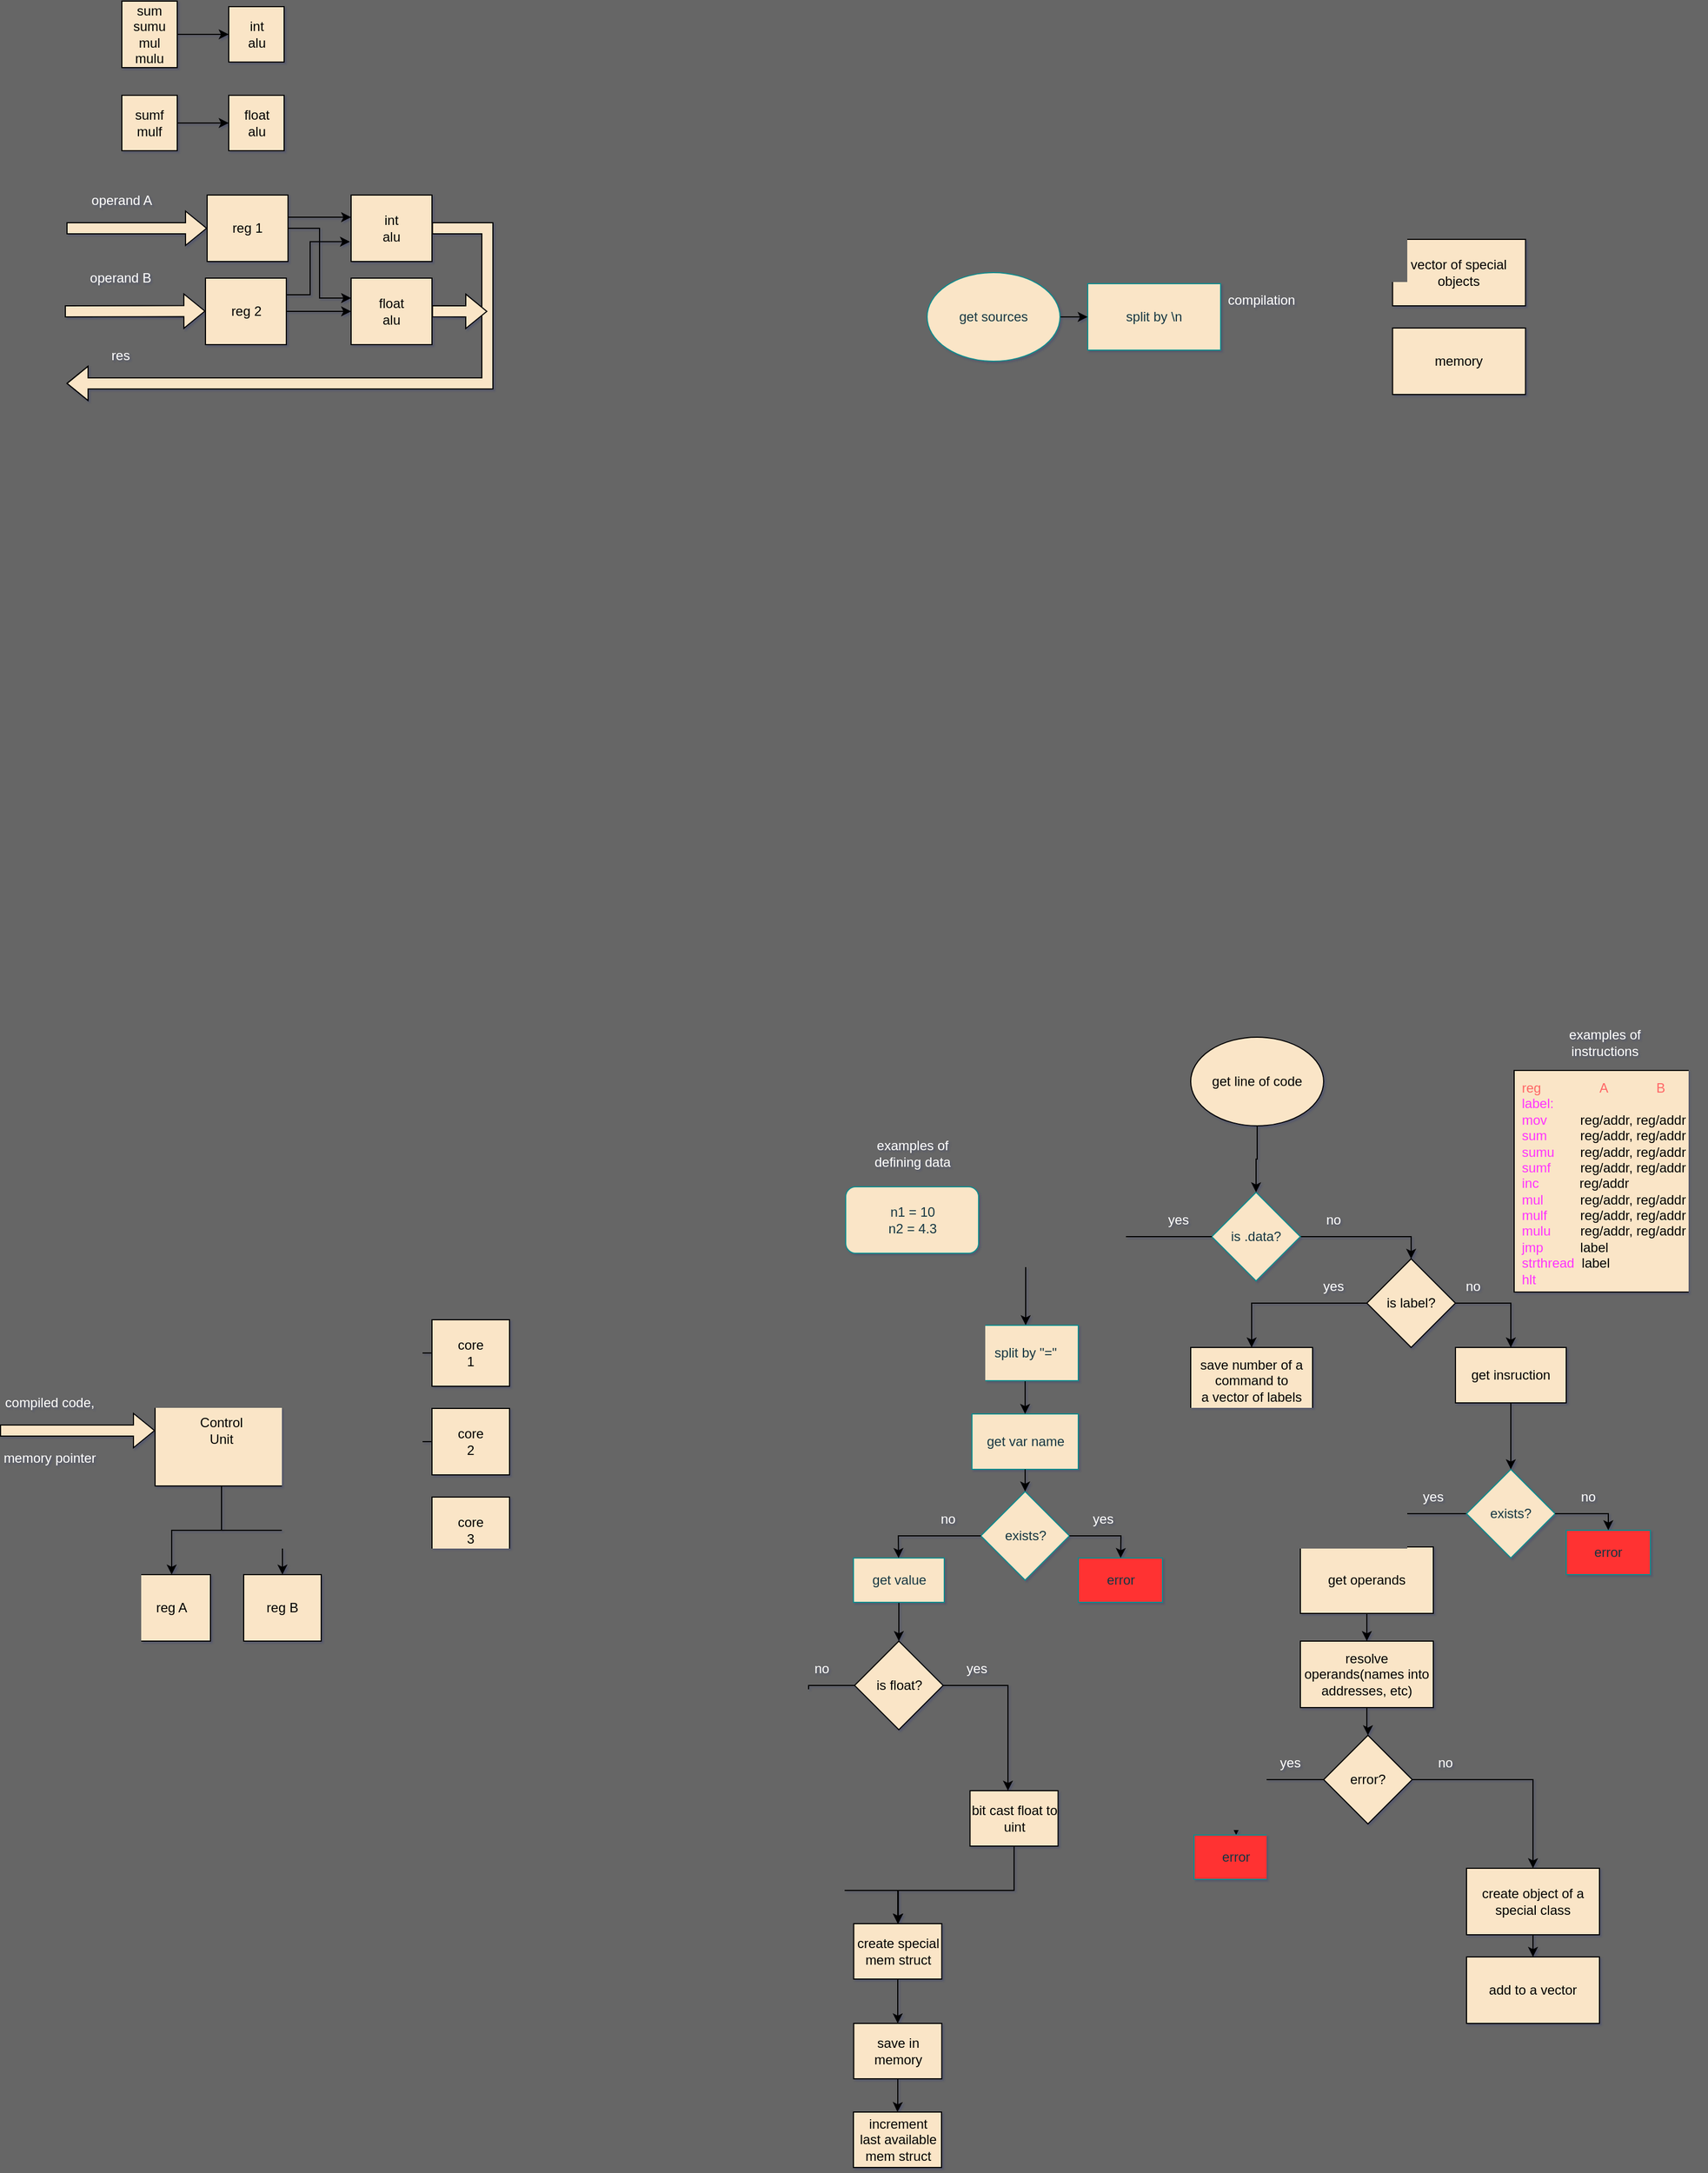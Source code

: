<mxfile version="22.1.0" type="device">
  <diagram id="C5RBs43oDa-KdzZeNtuy" name="Page-1">
    <mxGraphModel dx="2251" dy="1919" grid="1" gridSize="10" guides="1" tooltips="1" connect="1" arrows="1" fold="1" page="1" pageScale="1" pageWidth="827" pageHeight="1169" background="#666666" math="0" shadow="1">
      <root>
        <mxCell id="WIyWlLk6GJQsqaUBKTNV-0" />
        <mxCell id="WIyWlLk6GJQsqaUBKTNV-1" parent="WIyWlLk6GJQsqaUBKTNV-0" />
        <mxCell id="5I0XiOsJsHoUof4Kw1AL-3" value="split by \n" style="rounded=0;whiteSpace=wrap;html=1;strokeColor=#0F8B8D;fontColor=#143642;fillColor=#FAE5C7;" parent="WIyWlLk6GJQsqaUBKTNV-1" vertex="1">
          <mxGeometry x="262" y="-600" width="120" height="60" as="geometry" />
        </mxCell>
        <mxCell id="d4O5qVCz2boWeZcG7BZt-30" style="edgeStyle=orthogonalEdgeStyle;rounded=0;orthogonalLoop=1;jettySize=auto;html=1;" parent="WIyWlLk6GJQsqaUBKTNV-1" source="5I0XiOsJsHoUof4Kw1AL-8" target="5I0XiOsJsHoUof4Kw1AL-3" edge="1">
          <mxGeometry relative="1" as="geometry" />
        </mxCell>
        <mxCell id="5I0XiOsJsHoUof4Kw1AL-8" value="&lt;div&gt;get sources&lt;/div&gt;" style="ellipse;whiteSpace=wrap;html=1;strokeColor=#0F8B8D;fontColor=#143642;fillColor=#FAE5C7;" parent="WIyWlLk6GJQsqaUBKTNV-1" vertex="1">
          <mxGeometry x="117" y="-610" width="120" height="80" as="geometry" />
        </mxCell>
        <mxCell id="d4O5qVCz2boWeZcG7BZt-17" style="edgeStyle=orthogonalEdgeStyle;rounded=0;orthogonalLoop=1;jettySize=auto;html=1;" parent="WIyWlLk6GJQsqaUBKTNV-1" source="5I0XiOsJsHoUof4Kw1AL-9" target="d4O5qVCz2boWeZcG7BZt-16" edge="1">
          <mxGeometry relative="1" as="geometry">
            <Array as="points">
              <mxPoint x="554" y="260" />
            </Array>
          </mxGeometry>
        </mxCell>
        <mxCell id="5I0XiOsJsHoUof4Kw1AL-9" value="is .data?" style="rhombus;whiteSpace=wrap;html=1;strokeColor=#0F8B8D;fontColor=#143642;fillColor=#FAE5C7;" parent="WIyWlLk6GJQsqaUBKTNV-1" vertex="1">
          <mxGeometry x="374" y="220" width="80" height="80" as="geometry" />
        </mxCell>
        <mxCell id="d4O5qVCz2boWeZcG7BZt-52" style="edgeStyle=orthogonalEdgeStyle;rounded=0;orthogonalLoop=1;jettySize=auto;html=1;exitX=1;exitY=1;exitDx=0;exitDy=0;" parent="WIyWlLk6GJQsqaUBKTNV-1" source="5I0XiOsJsHoUof4Kw1AL-11" target="d4O5qVCz2boWeZcG7BZt-51" edge="1">
          <mxGeometry relative="1" as="geometry">
            <Array as="points">
              <mxPoint x="206" y="260" />
            </Array>
          </mxGeometry>
        </mxCell>
        <mxCell id="5I0XiOsJsHoUof4Kw1AL-11" value="&lt;div&gt;yes&lt;/div&gt;" style="text;html=1;align=center;verticalAlign=middle;whiteSpace=wrap;rounded=0;fillColor=none;fontColor=#FFFFFF;" parent="WIyWlLk6GJQsqaUBKTNV-1" vertex="1">
          <mxGeometry x="314" y="230" width="60" height="30" as="geometry" />
        </mxCell>
        <mxCell id="5I0XiOsJsHoUof4Kw1AL-12" value="no" style="text;html=1;strokeColor=none;fillColor=none;align=center;verticalAlign=middle;whiteSpace=wrap;rounded=0;fontColor=#FFFFFF;" parent="WIyWlLk6GJQsqaUBKTNV-1" vertex="1">
          <mxGeometry x="454" y="230" width="60" height="30" as="geometry" />
        </mxCell>
        <mxCell id="5I0XiOsJsHoUof4Kw1AL-13" value="&lt;div&gt;n1 = 10&lt;/div&gt;&lt;div&gt;n2 = 4.3&lt;br&gt;&lt;/div&gt;" style="rounded=1;whiteSpace=wrap;html=1;strokeColor=#0F8B8D;fontColor=#143642;fillColor=#FAE5C7;" parent="WIyWlLk6GJQsqaUBKTNV-1" vertex="1">
          <mxGeometry x="43.5" y="215" width="120" height="60" as="geometry" />
        </mxCell>
        <mxCell id="5I0XiOsJsHoUof4Kw1AL-14" value="get var name" style="rounded=0;whiteSpace=wrap;html=1;strokeColor=#0F8B8D;fontColor=#143642;fillColor=#FAE5C7;" parent="WIyWlLk6GJQsqaUBKTNV-1" vertex="1">
          <mxGeometry x="157.5" y="420" width="96" height="50" as="geometry" />
        </mxCell>
        <mxCell id="5I0XiOsJsHoUof4Kw1AL-16" value="exists?" style="rhombus;whiteSpace=wrap;html=1;strokeColor=#0F8B8D;fontColor=#143642;fillColor=#FAE5C7;" parent="WIyWlLk6GJQsqaUBKTNV-1" vertex="1">
          <mxGeometry x="165.5" y="490" width="80" height="80" as="geometry" />
        </mxCell>
        <mxCell id="5I0XiOsJsHoUof4Kw1AL-17" value="" style="endArrow=classic;html=1;rounded=0;strokeColor=#000000;fontColor=#143642;fillColor=#FAE5C7;exitX=0.5;exitY=1;exitDx=0;exitDy=0;" parent="WIyWlLk6GJQsqaUBKTNV-1" source="5I0XiOsJsHoUof4Kw1AL-14" target="5I0XiOsJsHoUof4Kw1AL-16" edge="1">
          <mxGeometry width="50" height="50" relative="1" as="geometry">
            <mxPoint x="346" y="500" as="sourcePoint" />
            <mxPoint x="396" y="450" as="targetPoint" />
          </mxGeometry>
        </mxCell>
        <mxCell id="5I0XiOsJsHoUof4Kw1AL-18" value="&lt;div&gt;yes&lt;/div&gt;" style="text;html=1;align=center;verticalAlign=middle;whiteSpace=wrap;rounded=0;fillColor=none;fontColor=#FFFFFF;" parent="WIyWlLk6GJQsqaUBKTNV-1" vertex="1">
          <mxGeometry x="245.5" y="500" width="60" height="30" as="geometry" />
        </mxCell>
        <mxCell id="5I0XiOsJsHoUof4Kw1AL-19" value="no" style="text;html=1;strokeColor=none;fillColor=none;align=center;verticalAlign=middle;whiteSpace=wrap;rounded=0;fontColor=#FFFFFF;" parent="WIyWlLk6GJQsqaUBKTNV-1" vertex="1">
          <mxGeometry x="105.5" y="500" width="60" height="30" as="geometry" />
        </mxCell>
        <mxCell id="5I0XiOsJsHoUof4Kw1AL-20" value="error" style="rounded=0;whiteSpace=wrap;html=1;strokeColor=#0F8B8D;fontColor=#143642;fillColor=#FF3333;" parent="WIyWlLk6GJQsqaUBKTNV-1" vertex="1">
          <mxGeometry x="253.5" y="550" width="76" height="40" as="geometry" />
        </mxCell>
        <mxCell id="5I0XiOsJsHoUof4Kw1AL-21" value="" style="endArrow=classic;html=1;rounded=0;strokeColor=#000000;fontColor=#143642;fillColor=#FAE5C7;" parent="WIyWlLk6GJQsqaUBKTNV-1" source="5I0XiOsJsHoUof4Kw1AL-16" target="5I0XiOsJsHoUof4Kw1AL-20" edge="1">
          <mxGeometry width="50" height="50" relative="1" as="geometry">
            <mxPoint x="386" y="530" as="sourcePoint" />
            <mxPoint x="436" y="480" as="targetPoint" />
            <Array as="points">
              <mxPoint x="292" y="530" />
            </Array>
          </mxGeometry>
        </mxCell>
        <mxCell id="d4O5qVCz2boWeZcG7BZt-38" style="edgeStyle=orthogonalEdgeStyle;rounded=0;orthogonalLoop=1;jettySize=auto;html=1;" parent="WIyWlLk6GJQsqaUBKTNV-1" source="5I0XiOsJsHoUof4Kw1AL-22" target="d4O5qVCz2boWeZcG7BZt-37" edge="1">
          <mxGeometry relative="1" as="geometry" />
        </mxCell>
        <mxCell id="5I0XiOsJsHoUof4Kw1AL-22" value="get value" style="rounded=0;whiteSpace=wrap;html=1;strokeColor=#0F8B8D;fontColor=#143642;fillColor=#FAE5C7;" parent="WIyWlLk6GJQsqaUBKTNV-1" vertex="1">
          <mxGeometry x="50.5" y="550" width="82" height="40" as="geometry" />
        </mxCell>
        <mxCell id="5I0XiOsJsHoUof4Kw1AL-23" value="" style="endArrow=classic;html=1;rounded=0;strokeColor=#000000;fontColor=#143642;fillColor=#FAE5C7;" parent="WIyWlLk6GJQsqaUBKTNV-1" source="5I0XiOsJsHoUof4Kw1AL-16" target="5I0XiOsJsHoUof4Kw1AL-22" edge="1">
          <mxGeometry width="50" height="50" relative="1" as="geometry">
            <mxPoint x="126" y="540" as="sourcePoint" />
            <mxPoint x="176" y="490" as="targetPoint" />
            <Array as="points">
              <mxPoint x="157" y="530" />
              <mxPoint x="91" y="530" />
            </Array>
          </mxGeometry>
        </mxCell>
        <mxCell id="d4O5qVCz2boWeZcG7BZt-56" style="edgeStyle=orthogonalEdgeStyle;rounded=0;orthogonalLoop=1;jettySize=auto;html=1;" parent="WIyWlLk6GJQsqaUBKTNV-1" source="d4O5qVCz2boWeZcG7BZt-2" target="d4O5qVCz2boWeZcG7BZt-54" edge="1">
          <mxGeometry relative="1" as="geometry" />
        </mxCell>
        <mxCell id="d4O5qVCz2boWeZcG7BZt-2" value="save in memory" style="rounded=0;whiteSpace=wrap;html=1;fillColor=#FAE5C7;" parent="WIyWlLk6GJQsqaUBKTNV-1" vertex="1">
          <mxGeometry x="50.75" y="970" width="79.5" height="50" as="geometry" />
        </mxCell>
        <mxCell id="d4O5qVCz2boWeZcG7BZt-4" value="get insruction" style="rounded=0;whiteSpace=wrap;html=1;fillColor=#FAE5C7;" parent="WIyWlLk6GJQsqaUBKTNV-1" vertex="1">
          <mxGeometry x="594" y="360" width="100" height="50" as="geometry" />
        </mxCell>
        <mxCell id="d4O5qVCz2boWeZcG7BZt-6" value="no" style="text;html=1;strokeColor=none;fillColor=none;align=center;verticalAlign=middle;whiteSpace=wrap;rounded=0;fontColor=#FFFFFF;" parent="WIyWlLk6GJQsqaUBKTNV-1" vertex="1">
          <mxGeometry x="684" y="480" width="60" height="30" as="geometry" />
        </mxCell>
        <mxCell id="d4O5qVCz2boWeZcG7BZt-25" style="edgeStyle=orthogonalEdgeStyle;rounded=0;orthogonalLoop=1;jettySize=auto;html=1;" parent="WIyWlLk6GJQsqaUBKTNV-1" source="d4O5qVCz2boWeZcG7BZt-7" target="d4O5qVCz2boWeZcG7BZt-23" edge="1">
          <mxGeometry relative="1" as="geometry">
            <Array as="points">
              <mxPoint x="520" y="510" />
            </Array>
          </mxGeometry>
        </mxCell>
        <mxCell id="d4O5qVCz2boWeZcG7BZt-7" value="exists?" style="rhombus;whiteSpace=wrap;html=1;strokeColor=#0F8B8D;fontColor=#143642;fillColor=#FAE5C7;" parent="WIyWlLk6GJQsqaUBKTNV-1" vertex="1">
          <mxGeometry x="604" y="470" width="80" height="80" as="geometry" />
        </mxCell>
        <mxCell id="d4O5qVCz2boWeZcG7BZt-8" value="&lt;div&gt;yes&lt;/div&gt;" style="text;html=1;align=center;verticalAlign=middle;whiteSpace=wrap;rounded=0;fillColor=none;fontColor=#FFFFFF;" parent="WIyWlLk6GJQsqaUBKTNV-1" vertex="1">
          <mxGeometry x="544" y="480" width="60" height="30" as="geometry" />
        </mxCell>
        <mxCell id="d4O5qVCz2boWeZcG7BZt-9" value="" style="endArrow=classic;html=1;rounded=0;" parent="WIyWlLk6GJQsqaUBKTNV-1" source="d4O5qVCz2boWeZcG7BZt-4" target="d4O5qVCz2boWeZcG7BZt-7" edge="1">
          <mxGeometry width="50" height="50" relative="1" as="geometry">
            <mxPoint x="554" y="430" as="sourcePoint" />
            <mxPoint x="604" y="380" as="targetPoint" />
          </mxGeometry>
        </mxCell>
        <mxCell id="d4O5qVCz2boWeZcG7BZt-11" value="error" style="rounded=0;whiteSpace=wrap;html=1;strokeColor=#0F8B8D;fontColor=#143642;fillColor=#FF3333;" parent="WIyWlLk6GJQsqaUBKTNV-1" vertex="1">
          <mxGeometry x="694" y="525" width="76" height="40" as="geometry" />
        </mxCell>
        <mxCell id="d4O5qVCz2boWeZcG7BZt-12" value="" style="endArrow=classic;html=1;rounded=0;" parent="WIyWlLk6GJQsqaUBKTNV-1" source="d4O5qVCz2boWeZcG7BZt-7" target="d4O5qVCz2boWeZcG7BZt-11" edge="1">
          <mxGeometry width="50" height="50" relative="1" as="geometry">
            <mxPoint x="604" y="490" as="sourcePoint" />
            <mxPoint x="654" y="440" as="targetPoint" />
            <Array as="points">
              <mxPoint x="732" y="510" />
            </Array>
          </mxGeometry>
        </mxCell>
        <mxCell id="d4O5qVCz2boWeZcG7BZt-13" value="&lt;div align=&quot;left&quot;&gt;&lt;font color=&quot;#ff6666&quot;&gt;reg&lt;/font&gt;&lt;font color=&quot;#33ffff&quot;&gt; &amp;nbsp;&amp;nbsp;&amp;nbsp;&amp;nbsp;&amp;nbsp;&amp;nbsp;&amp;nbsp;&amp;nbsp;&amp;nbsp;&amp;nbsp;&amp;nbsp;&amp;nbsp;&amp;nbsp;&amp;nbsp; &lt;/font&gt;&lt;font color=&quot;#ff6666&quot;&gt;A&amp;nbsp;&amp;nbsp;&amp;nbsp;&amp;nbsp;&amp;nbsp;&amp;nbsp;&amp;nbsp;&amp;nbsp;&amp;nbsp;&amp;nbsp;&amp;nbsp;&amp;nbsp; B&lt;br&gt;&lt;/font&gt;&lt;/div&gt;&lt;div align=&quot;left&quot;&gt;&lt;font color=&quot;#ff33ff&quot;&gt;label:&lt;/font&gt;&lt;br&gt;&lt;/div&gt;&lt;div align=&quot;left&quot;&gt;&lt;font color=&quot;#ff33ff&quot;&gt;mov&lt;/font&gt;&amp;nbsp;&amp;nbsp;&amp;nbsp;&amp;nbsp;&amp;nbsp;&amp;nbsp;&amp;nbsp;&amp;nbsp; reg/addr, reg/addr&lt;/div&gt;&lt;div align=&quot;left&quot;&gt;&lt;div&gt;&lt;font color=&quot;#ff33ff&quot;&gt;sum&lt;/font&gt;&amp;nbsp;&amp;nbsp;&amp;nbsp;&amp;nbsp;&amp;nbsp;&amp;nbsp;&amp;nbsp;&amp;nbsp; reg/addr, reg/addr&lt;/div&gt;&lt;/div&gt;&lt;div align=&quot;left&quot;&gt;&lt;div align=&quot;left&quot;&gt;&lt;div&gt;&lt;font color=&quot;#ff33ff&quot;&gt;sumu&lt;/font&gt; &amp;nbsp;&amp;nbsp;&amp;nbsp;&amp;nbsp;&amp;nbsp; reg/addr, reg/addr&lt;/div&gt;&lt;/div&gt;&lt;/div&gt;&lt;div align=&quot;left&quot;&gt;&lt;div&gt;&lt;div align=&quot;left&quot;&gt;&lt;div&gt;&lt;font color=&quot;#ff33ff&quot;&gt;sumf&lt;/font&gt;&amp;nbsp;&amp;nbsp;&amp;nbsp;&amp;nbsp;&amp;nbsp;&amp;nbsp;&amp;nbsp; reg/addr, reg/addr&lt;/div&gt;&lt;/div&gt;&lt;/div&gt;&lt;/div&gt;&lt;div align=&quot;left&quot;&gt;&lt;font color=&quot;#ff33ff&quot;&gt;inc&lt;/font&gt;&amp;nbsp;&amp;nbsp;&amp;nbsp;&amp;nbsp;&amp;nbsp;&amp;nbsp;&amp;nbsp;&amp;nbsp;&amp;nbsp;&amp;nbsp; reg/addr&lt;/div&gt;&lt;div align=&quot;left&quot;&gt;&lt;font color=&quot;#ff33ff&quot;&gt;mul&lt;/font&gt;&amp;nbsp;&amp;nbsp;&amp;nbsp;&amp;nbsp;&amp;nbsp;&amp;nbsp;&amp;nbsp;&amp;nbsp;&amp;nbsp; reg/addr, reg/addr&lt;/div&gt;&lt;div align=&quot;left&quot;&gt;&lt;font color=&quot;#ff33ff&quot;&gt;mulf&lt;/font&gt;&amp;nbsp;&amp;nbsp;&amp;nbsp;&amp;nbsp;&amp;nbsp;&amp;nbsp;&amp;nbsp;&amp;nbsp; reg/addr, reg/addr&lt;/div&gt;&lt;div align=&quot;left&quot;&gt;&lt;font color=&quot;#ff33ff&quot;&gt;mulu&lt;/font&gt;&amp;nbsp;&amp;nbsp;&amp;nbsp;&amp;nbsp;&amp;nbsp;&amp;nbsp;&amp;nbsp; reg/addr, reg/addr&lt;/div&gt;&lt;div align=&quot;left&quot;&gt;&lt;font color=&quot;#ff33ff&quot;&gt;jmp&lt;/font&gt;&amp;nbsp;&amp;nbsp;&amp;nbsp;&amp;nbsp;&amp;nbsp;&amp;nbsp;&amp;nbsp;&amp;nbsp;&amp;nbsp; label&lt;/div&gt;&lt;div align=&quot;left&quot;&gt;&lt;font color=&quot;#ff33ff&quot;&gt;strthread&lt;/font&gt;&amp;nbsp; label&lt;br&gt;&lt;/div&gt;&lt;div align=&quot;left&quot;&gt;&lt;font color=&quot;#ff33ff&quot;&gt;hlt&lt;/font&gt;&lt;br&gt;&lt;/div&gt;" style="rounded=0;whiteSpace=wrap;html=1;fillColor=#FAE5C7;spacingTop=4;spacing=7;align=left;" parent="WIyWlLk6GJQsqaUBKTNV-1" vertex="1">
          <mxGeometry x="647" y="110" width="170" height="200" as="geometry" />
        </mxCell>
        <mxCell id="d4O5qVCz2boWeZcG7BZt-21" style="edgeStyle=orthogonalEdgeStyle;rounded=0;orthogonalLoop=1;jettySize=auto;html=1;" parent="WIyWlLk6GJQsqaUBKTNV-1" source="d4O5qVCz2boWeZcG7BZt-16" target="d4O5qVCz2boWeZcG7BZt-20" edge="1">
          <mxGeometry relative="1" as="geometry">
            <Array as="points">
              <mxPoint x="410" y="320" />
            </Array>
          </mxGeometry>
        </mxCell>
        <mxCell id="d4O5qVCz2boWeZcG7BZt-22" style="edgeStyle=orthogonalEdgeStyle;rounded=0;orthogonalLoop=1;jettySize=auto;html=1;" parent="WIyWlLk6GJQsqaUBKTNV-1" source="d4O5qVCz2boWeZcG7BZt-16" target="d4O5qVCz2boWeZcG7BZt-4" edge="1">
          <mxGeometry relative="1" as="geometry">
            <Array as="points">
              <mxPoint x="644" y="320" />
            </Array>
          </mxGeometry>
        </mxCell>
        <mxCell id="d4O5qVCz2boWeZcG7BZt-16" value="is label?" style="rhombus;whiteSpace=wrap;html=1;fillColor=#FAE5C7;" parent="WIyWlLk6GJQsqaUBKTNV-1" vertex="1">
          <mxGeometry x="514" y="280" width="80" height="80" as="geometry" />
        </mxCell>
        <mxCell id="d4O5qVCz2boWeZcG7BZt-18" value="&lt;div&gt;yes&lt;/div&gt;" style="text;html=1;align=center;verticalAlign=middle;whiteSpace=wrap;rounded=0;fillColor=none;fontColor=#FFFFFF;" parent="WIyWlLk6GJQsqaUBKTNV-1" vertex="1">
          <mxGeometry x="454" y="290" width="60" height="30" as="geometry" />
        </mxCell>
        <mxCell id="d4O5qVCz2boWeZcG7BZt-19" value="no" style="text;html=1;strokeColor=none;fillColor=none;align=center;verticalAlign=middle;whiteSpace=wrap;rounded=0;fontColor=#FFFFFF;" parent="WIyWlLk6GJQsqaUBKTNV-1" vertex="1">
          <mxGeometry x="580" y="290" width="60" height="30" as="geometry" />
        </mxCell>
        <mxCell id="d4O5qVCz2boWeZcG7BZt-20" value="&lt;div&gt;save number of a command to&lt;/div&gt;&lt;div&gt;a vector of labels&lt;br&gt;&lt;/div&gt;" style="rounded=0;whiteSpace=wrap;html=1;fillColor=#FAE5C7;" parent="WIyWlLk6GJQsqaUBKTNV-1" vertex="1">
          <mxGeometry x="355" y="360" width="110" height="60" as="geometry" />
        </mxCell>
        <mxCell id="d4O5qVCz2boWeZcG7BZt-70" style="edgeStyle=orthogonalEdgeStyle;rounded=0;orthogonalLoop=1;jettySize=auto;html=1;" parent="WIyWlLk6GJQsqaUBKTNV-1" source="d4O5qVCz2boWeZcG7BZt-23" target="d4O5qVCz2boWeZcG7BZt-69" edge="1">
          <mxGeometry relative="1" as="geometry" />
        </mxCell>
        <mxCell id="d4O5qVCz2boWeZcG7BZt-23" value="get operands" style="rounded=0;whiteSpace=wrap;html=1;fillColor=#FAE5C7;" parent="WIyWlLk6GJQsqaUBKTNV-1" vertex="1">
          <mxGeometry x="454" y="540" width="120" height="60" as="geometry" />
        </mxCell>
        <mxCell id="d4O5qVCz2boWeZcG7BZt-29" style="edgeStyle=orthogonalEdgeStyle;rounded=0;orthogonalLoop=1;jettySize=auto;html=1;" parent="WIyWlLk6GJQsqaUBKTNV-1" source="d4O5qVCz2boWeZcG7BZt-26" target="d4O5qVCz2boWeZcG7BZt-28" edge="1">
          <mxGeometry relative="1" as="geometry" />
        </mxCell>
        <mxCell id="d4O5qVCz2boWeZcG7BZt-26" value="create object of a special class" style="rounded=0;whiteSpace=wrap;html=1;fillColor=#FAE5C7;" parent="WIyWlLk6GJQsqaUBKTNV-1" vertex="1">
          <mxGeometry x="604" y="830" width="120" height="60" as="geometry" />
        </mxCell>
        <mxCell id="d4O5qVCz2boWeZcG7BZt-28" value="add to a vector" style="rounded=0;whiteSpace=wrap;html=1;fillColor=#FAE5C7;" parent="WIyWlLk6GJQsqaUBKTNV-1" vertex="1">
          <mxGeometry x="604" y="910" width="120" height="60" as="geometry" />
        </mxCell>
        <mxCell id="d4O5qVCz2boWeZcG7BZt-32" style="edgeStyle=orthogonalEdgeStyle;rounded=0;orthogonalLoop=1;jettySize=auto;html=1;" parent="WIyWlLk6GJQsqaUBKTNV-1" source="d4O5qVCz2boWeZcG7BZt-31" target="5I0XiOsJsHoUof4Kw1AL-9" edge="1">
          <mxGeometry relative="1" as="geometry" />
        </mxCell>
        <mxCell id="d4O5qVCz2boWeZcG7BZt-31" value="get line of code" style="ellipse;whiteSpace=wrap;html=1;fillColor=#FAE5C7;" parent="WIyWlLk6GJQsqaUBKTNV-1" vertex="1">
          <mxGeometry x="355" y="80" width="120" height="80" as="geometry" />
        </mxCell>
        <mxCell id="d4O5qVCz2boWeZcG7BZt-36" style="edgeStyle=orthogonalEdgeStyle;rounded=0;orthogonalLoop=1;jettySize=auto;html=1;" parent="WIyWlLk6GJQsqaUBKTNV-1" source="d4O5qVCz2boWeZcG7BZt-34" target="d4O5qVCz2boWeZcG7BZt-2" edge="1">
          <mxGeometry relative="1" as="geometry" />
        </mxCell>
        <mxCell id="d4O5qVCz2boWeZcG7BZt-34" value="&lt;div&gt;create special&lt;/div&gt;&lt;div&gt;mem struct&lt;br&gt;&lt;/div&gt;" style="rounded=0;whiteSpace=wrap;html=1;fillColor=#FAE5C7;" parent="WIyWlLk6GJQsqaUBKTNV-1" vertex="1">
          <mxGeometry x="50.75" y="880" width="79.5" height="50" as="geometry" />
        </mxCell>
        <mxCell id="d4O5qVCz2boWeZcG7BZt-41" style="edgeStyle=orthogonalEdgeStyle;rounded=0;orthogonalLoop=1;jettySize=auto;html=1;" parent="WIyWlLk6GJQsqaUBKTNV-1" source="d4O5qVCz2boWeZcG7BZt-37" target="d4O5qVCz2boWeZcG7BZt-66" edge="1">
          <mxGeometry relative="1" as="geometry">
            <mxPoint x="240" y="800" as="targetPoint" />
            <Array as="points">
              <mxPoint x="190" y="665" />
            </Array>
          </mxGeometry>
        </mxCell>
        <mxCell id="d4O5qVCz2boWeZcG7BZt-43" style="edgeStyle=orthogonalEdgeStyle;rounded=0;orthogonalLoop=1;jettySize=auto;html=1;entryX=0.5;entryY=0;entryDx=0;entryDy=0;" parent="WIyWlLk6GJQsqaUBKTNV-1" source="d4O5qVCz2boWeZcG7BZt-37" target="d4O5qVCz2boWeZcG7BZt-34" edge="1">
          <mxGeometry relative="1" as="geometry">
            <Array as="points">
              <mxPoint x="10" y="665" />
              <mxPoint x="10" y="850" />
              <mxPoint x="91" y="850" />
            </Array>
            <mxPoint x="-33.966" y="721.034" as="targetPoint" />
          </mxGeometry>
        </mxCell>
        <mxCell id="d4O5qVCz2boWeZcG7BZt-37" value="is float?" style="rhombus;whiteSpace=wrap;html=1;fillColor=#FAE5C7;" parent="WIyWlLk6GJQsqaUBKTNV-1" vertex="1">
          <mxGeometry x="51.5" y="625" width="80" height="80" as="geometry" />
        </mxCell>
        <mxCell id="d4O5qVCz2boWeZcG7BZt-39" value="no" style="text;html=1;strokeColor=none;fillColor=none;align=center;verticalAlign=middle;whiteSpace=wrap;rounded=0;fontColor=#FFFFFF;" parent="WIyWlLk6GJQsqaUBKTNV-1" vertex="1">
          <mxGeometry x="-8.5" y="635" width="60" height="30" as="geometry" />
        </mxCell>
        <mxCell id="d4O5qVCz2boWeZcG7BZt-40" value="&lt;div&gt;yes&lt;/div&gt;" style="text;html=1;align=center;verticalAlign=middle;whiteSpace=wrap;rounded=0;fillColor=none;fontColor=#FFFFFF;" parent="WIyWlLk6GJQsqaUBKTNV-1" vertex="1">
          <mxGeometry x="131.5" y="635" width="60" height="30" as="geometry" />
        </mxCell>
        <mxCell id="d4O5qVCz2boWeZcG7BZt-53" style="edgeStyle=orthogonalEdgeStyle;rounded=0;orthogonalLoop=1;jettySize=auto;html=1;" parent="WIyWlLk6GJQsqaUBKTNV-1" source="d4O5qVCz2boWeZcG7BZt-51" target="5I0XiOsJsHoUof4Kw1AL-14" edge="1">
          <mxGeometry relative="1" as="geometry" />
        </mxCell>
        <mxCell id="d4O5qVCz2boWeZcG7BZt-51" value="split by &quot;=&quot;" style="rounded=0;whiteSpace=wrap;html=1;strokeColor=#0F8B8D;fontColor=#143642;fillColor=#FAE5C7;" parent="WIyWlLk6GJQsqaUBKTNV-1" vertex="1">
          <mxGeometry x="157.5" y="340" width="96" height="50" as="geometry" />
        </mxCell>
        <mxCell id="d4O5qVCz2boWeZcG7BZt-54" value="&lt;div&gt;increment&lt;/div&gt;&lt;div&gt;last available&lt;/div&gt;&lt;div&gt;mem struct&lt;br&gt;&lt;/div&gt;" style="rounded=0;whiteSpace=wrap;html=1;fillColor=#FAE5C7;direction=west;" parent="WIyWlLk6GJQsqaUBKTNV-1" vertex="1">
          <mxGeometry x="50.5" y="1050" width="79.5" height="50" as="geometry" />
        </mxCell>
        <mxCell id="d4O5qVCz2boWeZcG7BZt-58" value="vector of special objects" style="rounded=0;whiteSpace=wrap;html=1;fillColor=#FAE5C7;" parent="WIyWlLk6GJQsqaUBKTNV-1" vertex="1">
          <mxGeometry x="537.25" y="-640" width="120" height="60" as="geometry" />
        </mxCell>
        <mxCell id="d4O5qVCz2boWeZcG7BZt-60" value="compilation" style="text;html=1;strokeColor=none;fillColor=none;align=center;verticalAlign=middle;whiteSpace=wrap;rounded=0;fontColor=#FFFFFF;" parent="WIyWlLk6GJQsqaUBKTNV-1" vertex="1">
          <mxGeometry x="388.75" y="-600" width="60" height="30" as="geometry" />
        </mxCell>
        <mxCell id="d4O5qVCz2boWeZcG7BZt-61" value="memory" style="rounded=0;whiteSpace=wrap;html=1;fillColor=#FAE5C7;" parent="WIyWlLk6GJQsqaUBKTNV-1" vertex="1">
          <mxGeometry x="537.25" y="-560" width="120" height="60" as="geometry" />
        </mxCell>
        <mxCell id="d4O5qVCz2boWeZcG7BZt-68" style="edgeStyle=orthogonalEdgeStyle;rounded=0;orthogonalLoop=1;jettySize=auto;html=1;" parent="WIyWlLk6GJQsqaUBKTNV-1" source="d4O5qVCz2boWeZcG7BZt-66" target="d4O5qVCz2boWeZcG7BZt-34" edge="1">
          <mxGeometry relative="1" as="geometry">
            <Array as="points">
              <mxPoint x="196" y="850" />
              <mxPoint x="91" y="850" />
            </Array>
          </mxGeometry>
        </mxCell>
        <mxCell id="d4O5qVCz2boWeZcG7BZt-66" value="bit cast float to uint" style="rounded=0;whiteSpace=wrap;html=1;fillColor=#FAE5C7;" parent="WIyWlLk6GJQsqaUBKTNV-1" vertex="1">
          <mxGeometry x="155.75" y="760" width="79.5" height="50" as="geometry" />
        </mxCell>
        <mxCell id="d4O5qVCz2boWeZcG7BZt-72" style="edgeStyle=orthogonalEdgeStyle;rounded=0;orthogonalLoop=1;jettySize=auto;html=1;" parent="WIyWlLk6GJQsqaUBKTNV-1" source="d4O5qVCz2boWeZcG7BZt-69" target="d4O5qVCz2boWeZcG7BZt-71" edge="1">
          <mxGeometry relative="1" as="geometry" />
        </mxCell>
        <mxCell id="d4O5qVCz2boWeZcG7BZt-69" value="&lt;div&gt;resolve operands(names into addresses, etc)&lt;/div&gt;" style="rounded=0;whiteSpace=wrap;html=1;fillColor=#FAE5C7;" parent="WIyWlLk6GJQsqaUBKTNV-1" vertex="1">
          <mxGeometry x="454" y="625" width="120" height="60" as="geometry" />
        </mxCell>
        <mxCell id="d4O5qVCz2boWeZcG7BZt-73" style="edgeStyle=orthogonalEdgeStyle;rounded=0;orthogonalLoop=1;jettySize=auto;html=1;" parent="WIyWlLk6GJQsqaUBKTNV-1" source="d4O5qVCz2boWeZcG7BZt-71" target="d4O5qVCz2boWeZcG7BZt-26" edge="1">
          <mxGeometry relative="1" as="geometry" />
        </mxCell>
        <mxCell id="d4O5qVCz2boWeZcG7BZt-75" style="edgeStyle=orthogonalEdgeStyle;rounded=0;orthogonalLoop=1;jettySize=auto;html=1;" parent="WIyWlLk6GJQsqaUBKTNV-1" source="d4O5qVCz2boWeZcG7BZt-71" target="d4O5qVCz2boWeZcG7BZt-74" edge="1">
          <mxGeometry relative="1" as="geometry" />
        </mxCell>
        <mxCell id="d4O5qVCz2boWeZcG7BZt-71" value="error?" style="rhombus;whiteSpace=wrap;html=1;fillColor=#FAE5C7;" parent="WIyWlLk6GJQsqaUBKTNV-1" vertex="1">
          <mxGeometry x="475" y="710" width="80" height="80" as="geometry" />
        </mxCell>
        <mxCell id="d4O5qVCz2boWeZcG7BZt-74" value="error" style="rounded=0;whiteSpace=wrap;html=1;strokeColor=#0F8B8D;fontColor=#143642;fillColor=#FF3333;" parent="WIyWlLk6GJQsqaUBKTNV-1" vertex="1">
          <mxGeometry x="358" y="800" width="76" height="40" as="geometry" />
        </mxCell>
        <mxCell id="d4O5qVCz2boWeZcG7BZt-76" value="&lt;div&gt;yes&lt;/div&gt;" style="text;html=1;align=center;verticalAlign=middle;whiteSpace=wrap;rounded=0;fillColor=none;fontColor=#FFFFFF;" parent="WIyWlLk6GJQsqaUBKTNV-1" vertex="1">
          <mxGeometry x="415" y="720" width="60" height="30" as="geometry" />
        </mxCell>
        <mxCell id="d4O5qVCz2boWeZcG7BZt-77" value="no" style="text;html=1;strokeColor=none;fillColor=none;align=center;verticalAlign=middle;whiteSpace=wrap;rounded=0;fontColor=#FFFFFF;" parent="WIyWlLk6GJQsqaUBKTNV-1" vertex="1">
          <mxGeometry x="555" y="720" width="60" height="30" as="geometry" />
        </mxCell>
        <mxCell id="d4O5qVCz2boWeZcG7BZt-81" style="edgeStyle=orthogonalEdgeStyle;rounded=0;orthogonalLoop=1;jettySize=auto;html=1;" parent="WIyWlLk6GJQsqaUBKTNV-1" source="d4O5qVCz2boWeZcG7BZt-78" target="d4O5qVCz2boWeZcG7BZt-79" edge="1">
          <mxGeometry relative="1" as="geometry" />
        </mxCell>
        <mxCell id="d4O5qVCz2boWeZcG7BZt-82" style="edgeStyle=orthogonalEdgeStyle;rounded=0;orthogonalLoop=1;jettySize=auto;html=1;" parent="WIyWlLk6GJQsqaUBKTNV-1" source="d4O5qVCz2boWeZcG7BZt-78" target="d4O5qVCz2boWeZcG7BZt-80" edge="1">
          <mxGeometry relative="1" as="geometry" />
        </mxCell>
        <mxCell id="d4O5qVCz2boWeZcG7BZt-91" style="edgeStyle=orthogonalEdgeStyle;rounded=0;orthogonalLoop=1;jettySize=auto;html=1;entryX=0;entryY=0.5;entryDx=0;entryDy=0;" parent="WIyWlLk6GJQsqaUBKTNV-1" source="d4O5qVCz2boWeZcG7BZt-78" target="d4O5qVCz2boWeZcG7BZt-88" edge="1">
          <mxGeometry relative="1" as="geometry" />
        </mxCell>
        <mxCell id="d4O5qVCz2boWeZcG7BZt-92" style="edgeStyle=orthogonalEdgeStyle;rounded=0;orthogonalLoop=1;jettySize=auto;html=1;" parent="WIyWlLk6GJQsqaUBKTNV-1" source="d4O5qVCz2boWeZcG7BZt-78" target="d4O5qVCz2boWeZcG7BZt-89" edge="1">
          <mxGeometry relative="1" as="geometry" />
        </mxCell>
        <mxCell id="d4O5qVCz2boWeZcG7BZt-93" style="edgeStyle=orthogonalEdgeStyle;rounded=0;orthogonalLoop=1;jettySize=auto;html=1;entryX=0;entryY=0.5;entryDx=0;entryDy=0;" parent="WIyWlLk6GJQsqaUBKTNV-1" source="d4O5qVCz2boWeZcG7BZt-78" target="d4O5qVCz2boWeZcG7BZt-90" edge="1">
          <mxGeometry relative="1" as="geometry" />
        </mxCell>
        <mxCell id="d4O5qVCz2boWeZcG7BZt-78" value="&lt;div&gt;Control&lt;/div&gt;&lt;div&gt;Unit&lt;br&gt;&lt;/div&gt;" style="rounded=0;whiteSpace=wrap;html=1;fillColor=#FAE5C7;" parent="WIyWlLk6GJQsqaUBKTNV-1" vertex="1">
          <mxGeometry x="-580" y="385" width="120" height="100" as="geometry" />
        </mxCell>
        <mxCell id="d4O5qVCz2boWeZcG7BZt-79" value="reg A" style="rounded=0;whiteSpace=wrap;html=1;fillColor=#FAE5C7;" parent="WIyWlLk6GJQsqaUBKTNV-1" vertex="1">
          <mxGeometry x="-600" y="565" width="70" height="60" as="geometry" />
        </mxCell>
        <mxCell id="d4O5qVCz2boWeZcG7BZt-80" value="reg B" style="rounded=0;whiteSpace=wrap;html=1;fillColor=#FAE5C7;" parent="WIyWlLk6GJQsqaUBKTNV-1" vertex="1">
          <mxGeometry x="-500" y="565" width="70" height="60" as="geometry" />
        </mxCell>
        <mxCell id="d4O5qVCz2boWeZcG7BZt-84" value="" style="shape=flexArrow;endArrow=classic;html=1;rounded=0;entryX=0;entryY=0.5;entryDx=0;entryDy=0;fillColor=#FAE5C7;" parent="WIyWlLk6GJQsqaUBKTNV-1" target="d4O5qVCz2boWeZcG7BZt-78" edge="1">
          <mxGeometry width="50" height="50" relative="1" as="geometry">
            <mxPoint x="-720" y="435" as="sourcePoint" />
            <mxPoint x="-680" y="415" as="targetPoint" />
          </mxGeometry>
        </mxCell>
        <mxCell id="d4O5qVCz2boWeZcG7BZt-85" value="&lt;font color=&quot;#ffffff&quot;&gt;compiled code, &lt;br&gt;&lt;/font&gt;" style="text;html=1;strokeColor=none;fillColor=none;align=center;verticalAlign=middle;whiteSpace=wrap;rounded=0;" parent="WIyWlLk6GJQsqaUBKTNV-1" vertex="1">
          <mxGeometry x="-720" y="395" width="90" height="30" as="geometry" />
        </mxCell>
        <mxCell id="d4O5qVCz2boWeZcG7BZt-87" value="&lt;font color=&quot;#ffffff&quot;&gt;memory pointer&lt;br&gt;&lt;/font&gt;" style="text;html=1;strokeColor=none;fillColor=none;align=center;verticalAlign=middle;whiteSpace=wrap;rounded=0;" parent="WIyWlLk6GJQsqaUBKTNV-1" vertex="1">
          <mxGeometry x="-720" y="445" width="90" height="30" as="geometry" />
        </mxCell>
        <mxCell id="d4O5qVCz2boWeZcG7BZt-94" style="edgeStyle=orthogonalEdgeStyle;rounded=0;orthogonalLoop=1;jettySize=auto;html=1;" parent="WIyWlLk6GJQsqaUBKTNV-1" source="d4O5qVCz2boWeZcG7BZt-88" target="d4O5qVCz2boWeZcG7BZt-78" edge="1">
          <mxGeometry relative="1" as="geometry" />
        </mxCell>
        <mxCell id="d4O5qVCz2boWeZcG7BZt-88" value="&lt;div&gt;core&lt;/div&gt;&lt;div&gt;1&lt;br&gt;&lt;/div&gt;" style="rounded=0;whiteSpace=wrap;html=1;fillColor=#FAE5C7;" parent="WIyWlLk6GJQsqaUBKTNV-1" vertex="1">
          <mxGeometry x="-330" y="335" width="70" height="60" as="geometry" />
        </mxCell>
        <mxCell id="d4O5qVCz2boWeZcG7BZt-95" style="edgeStyle=orthogonalEdgeStyle;rounded=0;orthogonalLoop=1;jettySize=auto;html=1;" parent="WIyWlLk6GJQsqaUBKTNV-1" source="d4O5qVCz2boWeZcG7BZt-89" edge="1">
          <mxGeometry relative="1" as="geometry">
            <mxPoint x="-460" y="435" as="targetPoint" />
          </mxGeometry>
        </mxCell>
        <mxCell id="d4O5qVCz2boWeZcG7BZt-89" value="&lt;div&gt;core&lt;/div&gt;&lt;div&gt;2&lt;br&gt;&lt;/div&gt;" style="rounded=0;whiteSpace=wrap;html=1;fillColor=#FAE5C7;" parent="WIyWlLk6GJQsqaUBKTNV-1" vertex="1">
          <mxGeometry x="-330" y="415" width="70" height="60" as="geometry" />
        </mxCell>
        <mxCell id="d4O5qVCz2boWeZcG7BZt-90" value="&lt;div&gt;core&lt;/div&gt;&lt;div&gt;3&lt;br&gt;&lt;/div&gt;" style="rounded=0;whiteSpace=wrap;html=1;fillColor=#FAE5C7;" parent="WIyWlLk6GJQsqaUBKTNV-1" vertex="1">
          <mxGeometry x="-330" y="495" width="70" height="60" as="geometry" />
        </mxCell>
        <mxCell id="d4O5qVCz2boWeZcG7BZt-100" value="&lt;font color=&quot;#ffffff&quot;&gt;examples of defining data&lt;/font&gt;" style="text;html=1;strokeColor=none;fillColor=none;align=center;verticalAlign=middle;whiteSpace=wrap;rounded=0;" parent="WIyWlLk6GJQsqaUBKTNV-1" vertex="1">
          <mxGeometry x="56.75" y="170" width="93.5" height="30" as="geometry" />
        </mxCell>
        <mxCell id="d4O5qVCz2boWeZcG7BZt-101" value="&lt;font color=&quot;#ffffff&quot;&gt;examples of instructions&lt;/font&gt;" style="text;html=1;strokeColor=none;fillColor=none;align=center;verticalAlign=middle;whiteSpace=wrap;rounded=0;" parent="WIyWlLk6GJQsqaUBKTNV-1" vertex="1">
          <mxGeometry x="676" y="70" width="106" height="30" as="geometry" />
        </mxCell>
        <mxCell id="d4O5qVCz2boWeZcG7BZt-115" style="edgeStyle=orthogonalEdgeStyle;rounded=0;orthogonalLoop=1;jettySize=auto;html=1;" parent="WIyWlLk6GJQsqaUBKTNV-1" source="d4O5qVCz2boWeZcG7BZt-102" target="d4O5qVCz2boWeZcG7BZt-104" edge="1">
          <mxGeometry relative="1" as="geometry">
            <Array as="points">
              <mxPoint x="-430" y="-660" />
              <mxPoint x="-430" y="-660" />
            </Array>
          </mxGeometry>
        </mxCell>
        <mxCell id="d4O5qVCz2boWeZcG7BZt-102" value="reg 1" style="rounded=0;whiteSpace=wrap;html=1;fillColor=#FAE5C7;" parent="WIyWlLk6GJQsqaUBKTNV-1" vertex="1">
          <mxGeometry x="-533" y="-680" width="73" height="60" as="geometry" />
        </mxCell>
        <mxCell id="d4O5qVCz2boWeZcG7BZt-116" style="edgeStyle=orthogonalEdgeStyle;rounded=0;orthogonalLoop=1;jettySize=auto;html=1;" parent="WIyWlLk6GJQsqaUBKTNV-1" source="d4O5qVCz2boWeZcG7BZt-103" target="d4O5qVCz2boWeZcG7BZt-105" edge="1">
          <mxGeometry relative="1" as="geometry" />
        </mxCell>
        <mxCell id="d4O5qVCz2boWeZcG7BZt-103" value="reg 2" style="rounded=0;whiteSpace=wrap;html=1;fillColor=#FAE5C7;" parent="WIyWlLk6GJQsqaUBKTNV-1" vertex="1">
          <mxGeometry x="-534.5" y="-605" width="73" height="60" as="geometry" />
        </mxCell>
        <mxCell id="d4O5qVCz2boWeZcG7BZt-104" value="&lt;div&gt;int&lt;/div&gt;&lt;div&gt;alu&lt;br&gt;&lt;/div&gt;" style="rounded=0;whiteSpace=wrap;html=1;fillColor=#FAE5C7;" parent="WIyWlLk6GJQsqaUBKTNV-1" vertex="1">
          <mxGeometry x="-403" y="-680" width="73" height="60" as="geometry" />
        </mxCell>
        <mxCell id="d4O5qVCz2boWeZcG7BZt-105" value="&lt;div&gt;float&lt;/div&gt;&lt;div&gt;alu&lt;br&gt;&lt;/div&gt;" style="rounded=0;whiteSpace=wrap;html=1;fillColor=#FAE5C7;" parent="WIyWlLk6GJQsqaUBKTNV-1" vertex="1">
          <mxGeometry x="-403" y="-605" width="73" height="60" as="geometry" />
        </mxCell>
        <mxCell id="d4O5qVCz2boWeZcG7BZt-106" value="" style="shape=flexArrow;endArrow=classic;html=1;rounded=0;fillColor=#FAE5C7;" parent="WIyWlLk6GJQsqaUBKTNV-1" edge="1">
          <mxGeometry width="50" height="50" relative="1" as="geometry">
            <mxPoint x="-660" y="-650" as="sourcePoint" />
            <mxPoint x="-533" y="-650" as="targetPoint" />
          </mxGeometry>
        </mxCell>
        <mxCell id="d4O5qVCz2boWeZcG7BZt-108" value="" style="shape=flexArrow;endArrow=classic;html=1;rounded=0;fillColor=#FAE5C7;" parent="WIyWlLk6GJQsqaUBKTNV-1" edge="1">
          <mxGeometry width="50" height="50" relative="1" as="geometry">
            <mxPoint x="-661.5" y="-575" as="sourcePoint" />
            <mxPoint x="-534.5" y="-575.27" as="targetPoint" />
          </mxGeometry>
        </mxCell>
        <mxCell id="d4O5qVCz2boWeZcG7BZt-110" value="" style="shape=flexArrow;endArrow=classic;html=1;rounded=0;fillColor=#FAE5C7;exitX=1;exitY=0.5;exitDx=0;exitDy=0;" parent="WIyWlLk6GJQsqaUBKTNV-1" source="d4O5qVCz2boWeZcG7BZt-104" edge="1">
          <mxGeometry width="50" height="50" relative="1" as="geometry">
            <mxPoint x="-280" y="-670" as="sourcePoint" />
            <mxPoint x="-660" y="-510" as="targetPoint" />
            <Array as="points">
              <mxPoint x="-280" y="-650" />
              <mxPoint x="-280" y="-510" />
              <mxPoint x="-560" y="-510" />
            </Array>
          </mxGeometry>
        </mxCell>
        <mxCell id="d4O5qVCz2boWeZcG7BZt-113" value="&lt;font color=&quot;#ffffff&quot;&gt;operand A&lt;br&gt;&lt;/font&gt;" style="text;html=1;strokeColor=none;fillColor=none;align=center;verticalAlign=middle;whiteSpace=wrap;rounded=0;" parent="WIyWlLk6GJQsqaUBKTNV-1" vertex="1">
          <mxGeometry x="-640" y="-690" width="60" height="30" as="geometry" />
        </mxCell>
        <mxCell id="d4O5qVCz2boWeZcG7BZt-114" value="&lt;font color=&quot;#ffffff&quot;&gt;operand B&lt;br&gt;&lt;/font&gt;" style="text;html=1;strokeColor=none;fillColor=none;align=center;verticalAlign=middle;whiteSpace=wrap;rounded=0;" parent="WIyWlLk6GJQsqaUBKTNV-1" vertex="1">
          <mxGeometry x="-641.5" y="-620" width="60" height="30" as="geometry" />
        </mxCell>
        <mxCell id="d4O5qVCz2boWeZcG7BZt-120" style="edgeStyle=orthogonalEdgeStyle;rounded=0;orthogonalLoop=1;jettySize=auto;html=1;entryX=-0.014;entryY=0.702;entryDx=0;entryDy=0;entryPerimeter=0;" parent="WIyWlLk6GJQsqaUBKTNV-1" source="d4O5qVCz2boWeZcG7BZt-103" target="d4O5qVCz2boWeZcG7BZt-104" edge="1">
          <mxGeometry relative="1" as="geometry">
            <Array as="points">
              <mxPoint x="-440" y="-590" />
              <mxPoint x="-440" y="-638" />
            </Array>
          </mxGeometry>
        </mxCell>
        <mxCell id="d4O5qVCz2boWeZcG7BZt-123" style="edgeStyle=orthogonalEdgeStyle;rounded=0;orthogonalLoop=1;jettySize=auto;html=1;entryX=0;entryY=0.3;entryDx=0;entryDy=0;entryPerimeter=0;" parent="WIyWlLk6GJQsqaUBKTNV-1" source="d4O5qVCz2boWeZcG7BZt-102" target="d4O5qVCz2boWeZcG7BZt-105" edge="1">
          <mxGeometry relative="1" as="geometry" />
        </mxCell>
        <mxCell id="d4O5qVCz2boWeZcG7BZt-126" value="" style="shape=flexArrow;endArrow=classic;html=1;rounded=0;fillColor=#FAE5C7;" parent="WIyWlLk6GJQsqaUBKTNV-1" edge="1">
          <mxGeometry width="50" height="50" relative="1" as="geometry">
            <mxPoint x="-330" y="-575.12" as="sourcePoint" />
            <mxPoint x="-280" y="-575" as="targetPoint" />
          </mxGeometry>
        </mxCell>
        <mxCell id="d4O5qVCz2boWeZcG7BZt-127" value="&lt;font color=&quot;#ffffff&quot;&gt;res&lt;br&gt;&lt;/font&gt;" style="text;html=1;strokeColor=none;fillColor=none;align=center;verticalAlign=middle;whiteSpace=wrap;rounded=0;" parent="WIyWlLk6GJQsqaUBKTNV-1" vertex="1">
          <mxGeometry x="-641.5" y="-550" width="60" height="30" as="geometry" />
        </mxCell>
        <mxCell id="d4O5qVCz2boWeZcG7BZt-129" value="&lt;div&gt;float&lt;/div&gt;&lt;div&gt;alu&lt;br&gt;&lt;/div&gt;" style="rounded=0;whiteSpace=wrap;html=1;fillColor=#FAE5C7;" parent="WIyWlLk6GJQsqaUBKTNV-1" vertex="1">
          <mxGeometry x="-513.5" y="-770" width="50" height="50" as="geometry" />
        </mxCell>
        <mxCell id="d4O5qVCz2boWeZcG7BZt-130" value="&lt;div&gt;int&lt;/div&gt;&lt;div&gt;alu&lt;br&gt;&lt;/div&gt;" style="rounded=0;whiteSpace=wrap;html=1;fillColor=#FAE5C7;" parent="WIyWlLk6GJQsqaUBKTNV-1" vertex="1">
          <mxGeometry x="-513.5" y="-850" width="50" height="50" as="geometry" />
        </mxCell>
        <mxCell id="d4O5qVCz2boWeZcG7BZt-137" style="edgeStyle=orthogonalEdgeStyle;rounded=0;orthogonalLoop=1;jettySize=auto;html=1;exitX=1;exitY=0.5;exitDx=0;exitDy=0;" parent="WIyWlLk6GJQsqaUBKTNV-1" source="5I0XiOsJsHoUof4Kw1AL-3" target="d4O5qVCz2boWeZcG7BZt-58" edge="1">
          <mxGeometry relative="1" as="geometry" />
        </mxCell>
        <mxCell id="d4O5qVCz2boWeZcG7BZt-138" style="edgeStyle=orthogonalEdgeStyle;rounded=0;orthogonalLoop=1;jettySize=auto;html=1;entryX=0;entryY=0.457;entryDx=0;entryDy=0;entryPerimeter=0;" parent="WIyWlLk6GJQsqaUBKTNV-1" source="5I0XiOsJsHoUof4Kw1AL-3" target="d4O5qVCz2boWeZcG7BZt-61" edge="1">
          <mxGeometry relative="1" as="geometry" />
        </mxCell>
        <mxCell id="uo5doBnQoFOlzUFoXMk5-3" style="edgeStyle=orthogonalEdgeStyle;rounded=0;orthogonalLoop=1;jettySize=auto;html=1;" parent="WIyWlLk6GJQsqaUBKTNV-1" source="uo5doBnQoFOlzUFoXMk5-1" target="d4O5qVCz2boWeZcG7BZt-130" edge="1">
          <mxGeometry relative="1" as="geometry" />
        </mxCell>
        <mxCell id="uo5doBnQoFOlzUFoXMk5-1" value="&lt;div&gt;sum&lt;/div&gt;&lt;div&gt;sumu&lt;/div&gt;&lt;div&gt;mul&lt;/div&gt;&lt;div&gt;mulu&lt;br&gt;&lt;/div&gt;" style="rounded=0;whiteSpace=wrap;html=1;fillColor=#FAE5C7;" parent="WIyWlLk6GJQsqaUBKTNV-1" vertex="1">
          <mxGeometry x="-610" y="-855" width="50" height="60" as="geometry" />
        </mxCell>
        <mxCell id="uo5doBnQoFOlzUFoXMk5-4" style="edgeStyle=orthogonalEdgeStyle;rounded=0;orthogonalLoop=1;jettySize=auto;html=1;" parent="WIyWlLk6GJQsqaUBKTNV-1" source="uo5doBnQoFOlzUFoXMk5-2" target="d4O5qVCz2boWeZcG7BZt-129" edge="1">
          <mxGeometry relative="1" as="geometry" />
        </mxCell>
        <mxCell id="uo5doBnQoFOlzUFoXMk5-2" value="&lt;div&gt;sumf&lt;/div&gt;&lt;div&gt;mulf&lt;br&gt;&lt;/div&gt;" style="rounded=0;whiteSpace=wrap;html=1;fillColor=#FAE5C7;" parent="WIyWlLk6GJQsqaUBKTNV-1" vertex="1">
          <mxGeometry x="-610" y="-770" width="50" height="50" as="geometry" />
        </mxCell>
      </root>
    </mxGraphModel>
  </diagram>
</mxfile>
